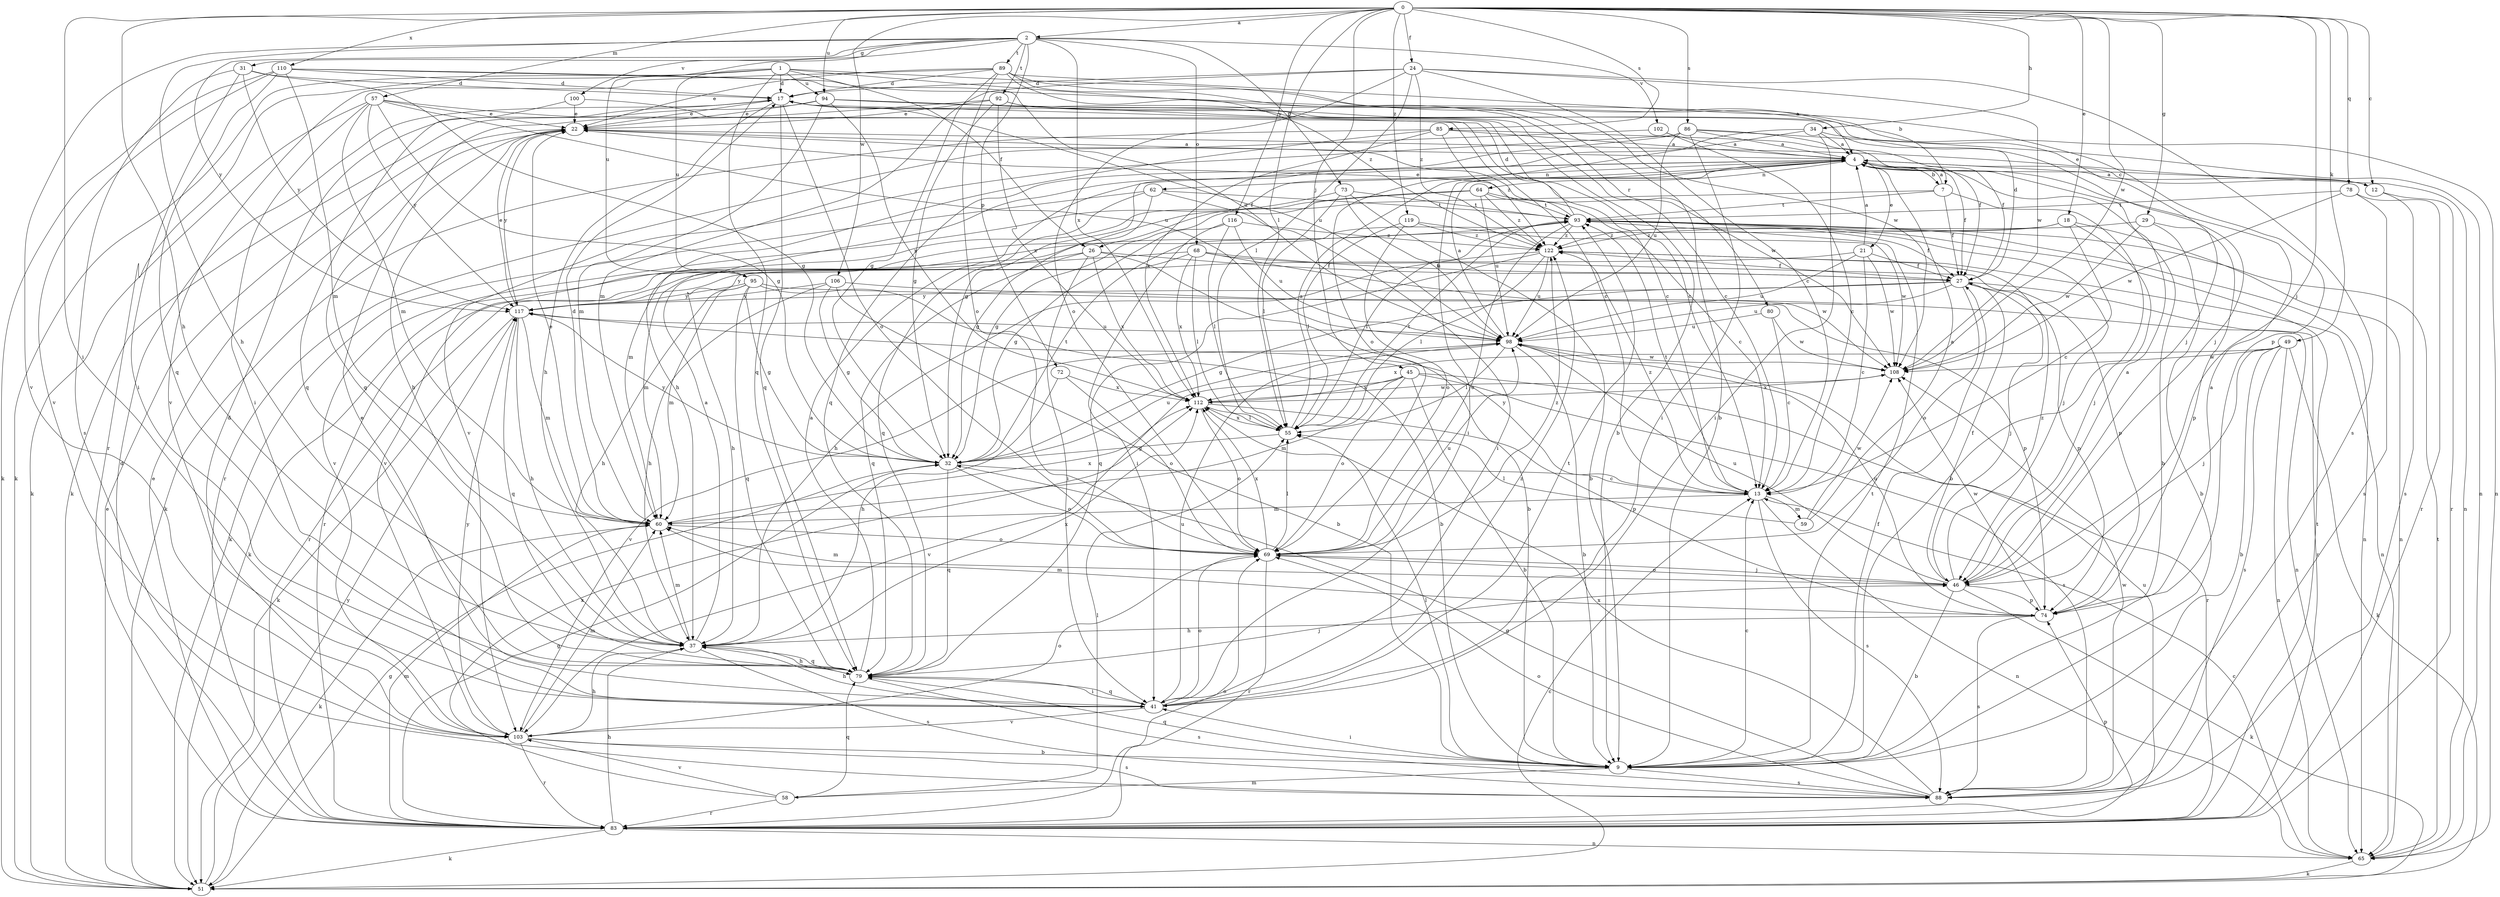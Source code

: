 strict digraph  {
0;
1;
2;
4;
7;
9;
12;
13;
17;
18;
21;
22;
24;
26;
27;
29;
31;
32;
34;
37;
41;
45;
46;
49;
51;
55;
57;
58;
59;
60;
62;
64;
65;
68;
69;
72;
73;
74;
78;
79;
80;
83;
85;
86;
88;
89;
92;
93;
94;
95;
98;
100;
102;
103;
106;
108;
110;
112;
116;
117;
119;
122;
0 -> 2  [label=a];
0 -> 12  [label=c];
0 -> 18  [label=e];
0 -> 24  [label=f];
0 -> 29  [label=g];
0 -> 34  [label=h];
0 -> 37  [label=h];
0 -> 41  [label=i];
0 -> 45  [label=j];
0 -> 46  [label=j];
0 -> 49  [label=k];
0 -> 55  [label=l];
0 -> 57  [label=m];
0 -> 78  [label=q];
0 -> 85  [label=s];
0 -> 86  [label=s];
0 -> 94  [label=u];
0 -> 106  [label=w];
0 -> 108  [label=w];
0 -> 110  [label=x];
0 -> 116  [label=y];
0 -> 119  [label=z];
1 -> 7  [label=b];
1 -> 17  [label=d];
1 -> 26  [label=f];
1 -> 51  [label=k];
1 -> 79  [label=q];
1 -> 80  [label=r];
1 -> 83  [label=r];
1 -> 94  [label=u];
1 -> 95  [label=u];
2 -> 31  [label=g];
2 -> 37  [label=h];
2 -> 68  [label=o];
2 -> 72  [label=p];
2 -> 73  [label=p];
2 -> 89  [label=t];
2 -> 92  [label=t];
2 -> 95  [label=u];
2 -> 100  [label=v];
2 -> 102  [label=v];
2 -> 103  [label=v];
2 -> 112  [label=x];
2 -> 117  [label=y];
4 -> 7  [label=b];
4 -> 9  [label=b];
4 -> 12  [label=c];
4 -> 21  [label=e];
4 -> 26  [label=f];
4 -> 27  [label=f];
4 -> 41  [label=i];
4 -> 62  [label=n];
4 -> 64  [label=n];
4 -> 65  [label=n];
7 -> 4  [label=a];
7 -> 9  [label=b];
7 -> 27  [label=f];
7 -> 32  [label=g];
7 -> 93  [label=t];
9 -> 13  [label=c];
9 -> 27  [label=f];
9 -> 41  [label=i];
9 -> 55  [label=l];
9 -> 58  [label=m];
9 -> 79  [label=q];
9 -> 88  [label=s];
9 -> 93  [label=t];
12 -> 4  [label=a];
12 -> 22  [label=e];
12 -> 83  [label=r];
12 -> 88  [label=s];
13 -> 59  [label=m];
13 -> 60  [label=m];
13 -> 65  [label=n];
13 -> 88  [label=s];
13 -> 93  [label=t];
13 -> 117  [label=y];
13 -> 122  [label=z];
17 -> 22  [label=e];
17 -> 37  [label=h];
17 -> 46  [label=j];
17 -> 69  [label=o];
17 -> 79  [label=q];
17 -> 98  [label=u];
18 -> 13  [label=c];
18 -> 46  [label=j];
18 -> 65  [label=n];
18 -> 83  [label=r];
18 -> 122  [label=z];
21 -> 4  [label=a];
21 -> 13  [label=c];
21 -> 27  [label=f];
21 -> 98  [label=u];
21 -> 108  [label=w];
21 -> 117  [label=y];
22 -> 4  [label=a];
22 -> 37  [label=h];
22 -> 108  [label=w];
22 -> 117  [label=y];
24 -> 13  [label=c];
24 -> 17  [label=d];
24 -> 55  [label=l];
24 -> 60  [label=m];
24 -> 69  [label=o];
24 -> 88  [label=s];
24 -> 108  [label=w];
24 -> 122  [label=z];
26 -> 9  [label=b];
26 -> 27  [label=f];
26 -> 41  [label=i];
26 -> 60  [label=m];
26 -> 79  [label=q];
26 -> 112  [label=x];
27 -> 17  [label=d];
27 -> 32  [label=g];
27 -> 46  [label=j];
27 -> 69  [label=o];
27 -> 74  [label=p];
27 -> 83  [label=r];
27 -> 98  [label=u];
27 -> 117  [label=y];
29 -> 9  [label=b];
29 -> 74  [label=p];
29 -> 108  [label=w];
29 -> 122  [label=z];
31 -> 17  [label=d];
31 -> 32  [label=g];
31 -> 41  [label=i];
31 -> 88  [label=s];
31 -> 117  [label=y];
32 -> 13  [label=c];
32 -> 69  [label=o];
32 -> 79  [label=q];
32 -> 93  [label=t];
32 -> 98  [label=u];
32 -> 117  [label=y];
34 -> 4  [label=a];
34 -> 32  [label=g];
34 -> 41  [label=i];
34 -> 65  [label=n];
34 -> 69  [label=o];
37 -> 4  [label=a];
37 -> 60  [label=m];
37 -> 79  [label=q];
37 -> 88  [label=s];
37 -> 112  [label=x];
41 -> 22  [label=e];
41 -> 37  [label=h];
41 -> 69  [label=o];
41 -> 79  [label=q];
41 -> 93  [label=t];
41 -> 98  [label=u];
41 -> 103  [label=v];
41 -> 122  [label=z];
45 -> 9  [label=b];
45 -> 60  [label=m];
45 -> 69  [label=o];
45 -> 83  [label=r];
45 -> 88  [label=s];
45 -> 103  [label=v];
45 -> 112  [label=x];
46 -> 4  [label=a];
46 -> 9  [label=b];
46 -> 27  [label=f];
46 -> 51  [label=k];
46 -> 60  [label=m];
46 -> 69  [label=o];
46 -> 74  [label=p];
46 -> 98  [label=u];
46 -> 122  [label=z];
49 -> 9  [label=b];
49 -> 46  [label=j];
49 -> 51  [label=k];
49 -> 65  [label=n];
49 -> 88  [label=s];
49 -> 108  [label=w];
49 -> 112  [label=x];
51 -> 13  [label=c];
51 -> 22  [label=e];
51 -> 32  [label=g];
51 -> 117  [label=y];
55 -> 4  [label=a];
55 -> 32  [label=g];
55 -> 93  [label=t];
55 -> 112  [label=x];
57 -> 13  [label=c];
57 -> 22  [label=e];
57 -> 32  [label=g];
57 -> 41  [label=i];
57 -> 51  [label=k];
57 -> 60  [label=m];
57 -> 98  [label=u];
57 -> 117  [label=y];
58 -> 55  [label=l];
58 -> 79  [label=q];
58 -> 83  [label=r];
58 -> 103  [label=v];
58 -> 112  [label=x];
59 -> 4  [label=a];
59 -> 55  [label=l];
59 -> 108  [label=w];
60 -> 17  [label=d];
60 -> 22  [label=e];
60 -> 51  [label=k];
60 -> 69  [label=o];
60 -> 112  [label=x];
62 -> 32  [label=g];
62 -> 41  [label=i];
62 -> 51  [label=k];
62 -> 79  [label=q];
62 -> 93  [label=t];
64 -> 13  [label=c];
64 -> 60  [label=m];
64 -> 93  [label=t];
64 -> 98  [label=u];
64 -> 103  [label=v];
64 -> 122  [label=z];
65 -> 13  [label=c];
65 -> 51  [label=k];
65 -> 93  [label=t];
68 -> 27  [label=f];
68 -> 37  [label=h];
68 -> 55  [label=l];
68 -> 74  [label=p];
68 -> 83  [label=r];
68 -> 108  [label=w];
68 -> 112  [label=x];
69 -> 46  [label=j];
69 -> 55  [label=l];
69 -> 83  [label=r];
69 -> 98  [label=u];
69 -> 112  [label=x];
69 -> 122  [label=z];
72 -> 37  [label=h];
72 -> 69  [label=o];
72 -> 112  [label=x];
73 -> 9  [label=b];
73 -> 55  [label=l];
73 -> 93  [label=t];
73 -> 98  [label=u];
73 -> 103  [label=v];
74 -> 4  [label=a];
74 -> 37  [label=h];
74 -> 60  [label=m];
74 -> 88  [label=s];
74 -> 98  [label=u];
74 -> 108  [label=w];
78 -> 83  [label=r];
78 -> 88  [label=s];
78 -> 93  [label=t];
78 -> 108  [label=w];
79 -> 4  [label=a];
79 -> 37  [label=h];
79 -> 41  [label=i];
79 -> 46  [label=j];
79 -> 88  [label=s];
80 -> 13  [label=c];
80 -> 98  [label=u];
80 -> 108  [label=w];
83 -> 17  [label=d];
83 -> 22  [label=e];
83 -> 32  [label=g];
83 -> 37  [label=h];
83 -> 51  [label=k];
83 -> 60  [label=m];
83 -> 65  [label=n];
83 -> 69  [label=o];
83 -> 74  [label=p];
83 -> 93  [label=t];
83 -> 98  [label=u];
85 -> 4  [label=a];
85 -> 27  [label=f];
85 -> 37  [label=h];
85 -> 51  [label=k];
85 -> 112  [label=x];
85 -> 122  [label=z];
86 -> 4  [label=a];
86 -> 27  [label=f];
86 -> 41  [label=i];
86 -> 65  [label=n];
86 -> 79  [label=q];
86 -> 98  [label=u];
86 -> 103  [label=v];
88 -> 32  [label=g];
88 -> 69  [label=o];
88 -> 108  [label=w];
88 -> 112  [label=x];
89 -> 9  [label=b];
89 -> 17  [label=d];
89 -> 22  [label=e];
89 -> 32  [label=g];
89 -> 69  [label=o];
89 -> 74  [label=p];
89 -> 103  [label=v];
89 -> 108  [label=w];
89 -> 122  [label=z];
92 -> 9  [label=b];
92 -> 13  [label=c];
92 -> 22  [label=e];
92 -> 32  [label=g];
92 -> 79  [label=q];
92 -> 112  [label=x];
93 -> 17  [label=d];
93 -> 22  [label=e];
93 -> 27  [label=f];
93 -> 46  [label=j];
93 -> 51  [label=k];
93 -> 55  [label=l];
93 -> 65  [label=n];
93 -> 69  [label=o];
93 -> 122  [label=z];
94 -> 13  [label=c];
94 -> 22  [label=e];
94 -> 46  [label=j];
94 -> 51  [label=k];
94 -> 60  [label=m];
94 -> 112  [label=x];
95 -> 9  [label=b];
95 -> 32  [label=g];
95 -> 37  [label=h];
95 -> 60  [label=m];
95 -> 74  [label=p];
95 -> 79  [label=q];
95 -> 117  [label=y];
98 -> 4  [label=a];
98 -> 9  [label=b];
98 -> 55  [label=l];
98 -> 103  [label=v];
98 -> 108  [label=w];
100 -> 13  [label=c];
100 -> 22  [label=e];
100 -> 79  [label=q];
102 -> 4  [label=a];
102 -> 13  [label=c];
102 -> 83  [label=r];
103 -> 9  [label=b];
103 -> 17  [label=d];
103 -> 37  [label=h];
103 -> 60  [label=m];
103 -> 69  [label=o];
103 -> 83  [label=r];
103 -> 88  [label=s];
103 -> 117  [label=y];
106 -> 9  [label=b];
106 -> 32  [label=g];
106 -> 37  [label=h];
106 -> 65  [label=n];
106 -> 117  [label=y];
108 -> 112  [label=x];
110 -> 4  [label=a];
110 -> 17  [label=d];
110 -> 51  [label=k];
110 -> 60  [label=m];
110 -> 79  [label=q];
110 -> 98  [label=u];
110 -> 103  [label=v];
112 -> 55  [label=l];
112 -> 69  [label=o];
112 -> 74  [label=p];
112 -> 108  [label=w];
116 -> 32  [label=g];
116 -> 41  [label=i];
116 -> 55  [label=l];
116 -> 98  [label=u];
116 -> 122  [label=z];
117 -> 22  [label=e];
117 -> 37  [label=h];
117 -> 51  [label=k];
117 -> 60  [label=m];
117 -> 79  [label=q];
117 -> 98  [label=u];
119 -> 55  [label=l];
119 -> 69  [label=o];
119 -> 108  [label=w];
119 -> 122  [label=z];
122 -> 27  [label=f];
122 -> 37  [label=h];
122 -> 55  [label=l];
122 -> 65  [label=n];
122 -> 79  [label=q];
122 -> 98  [label=u];
}
